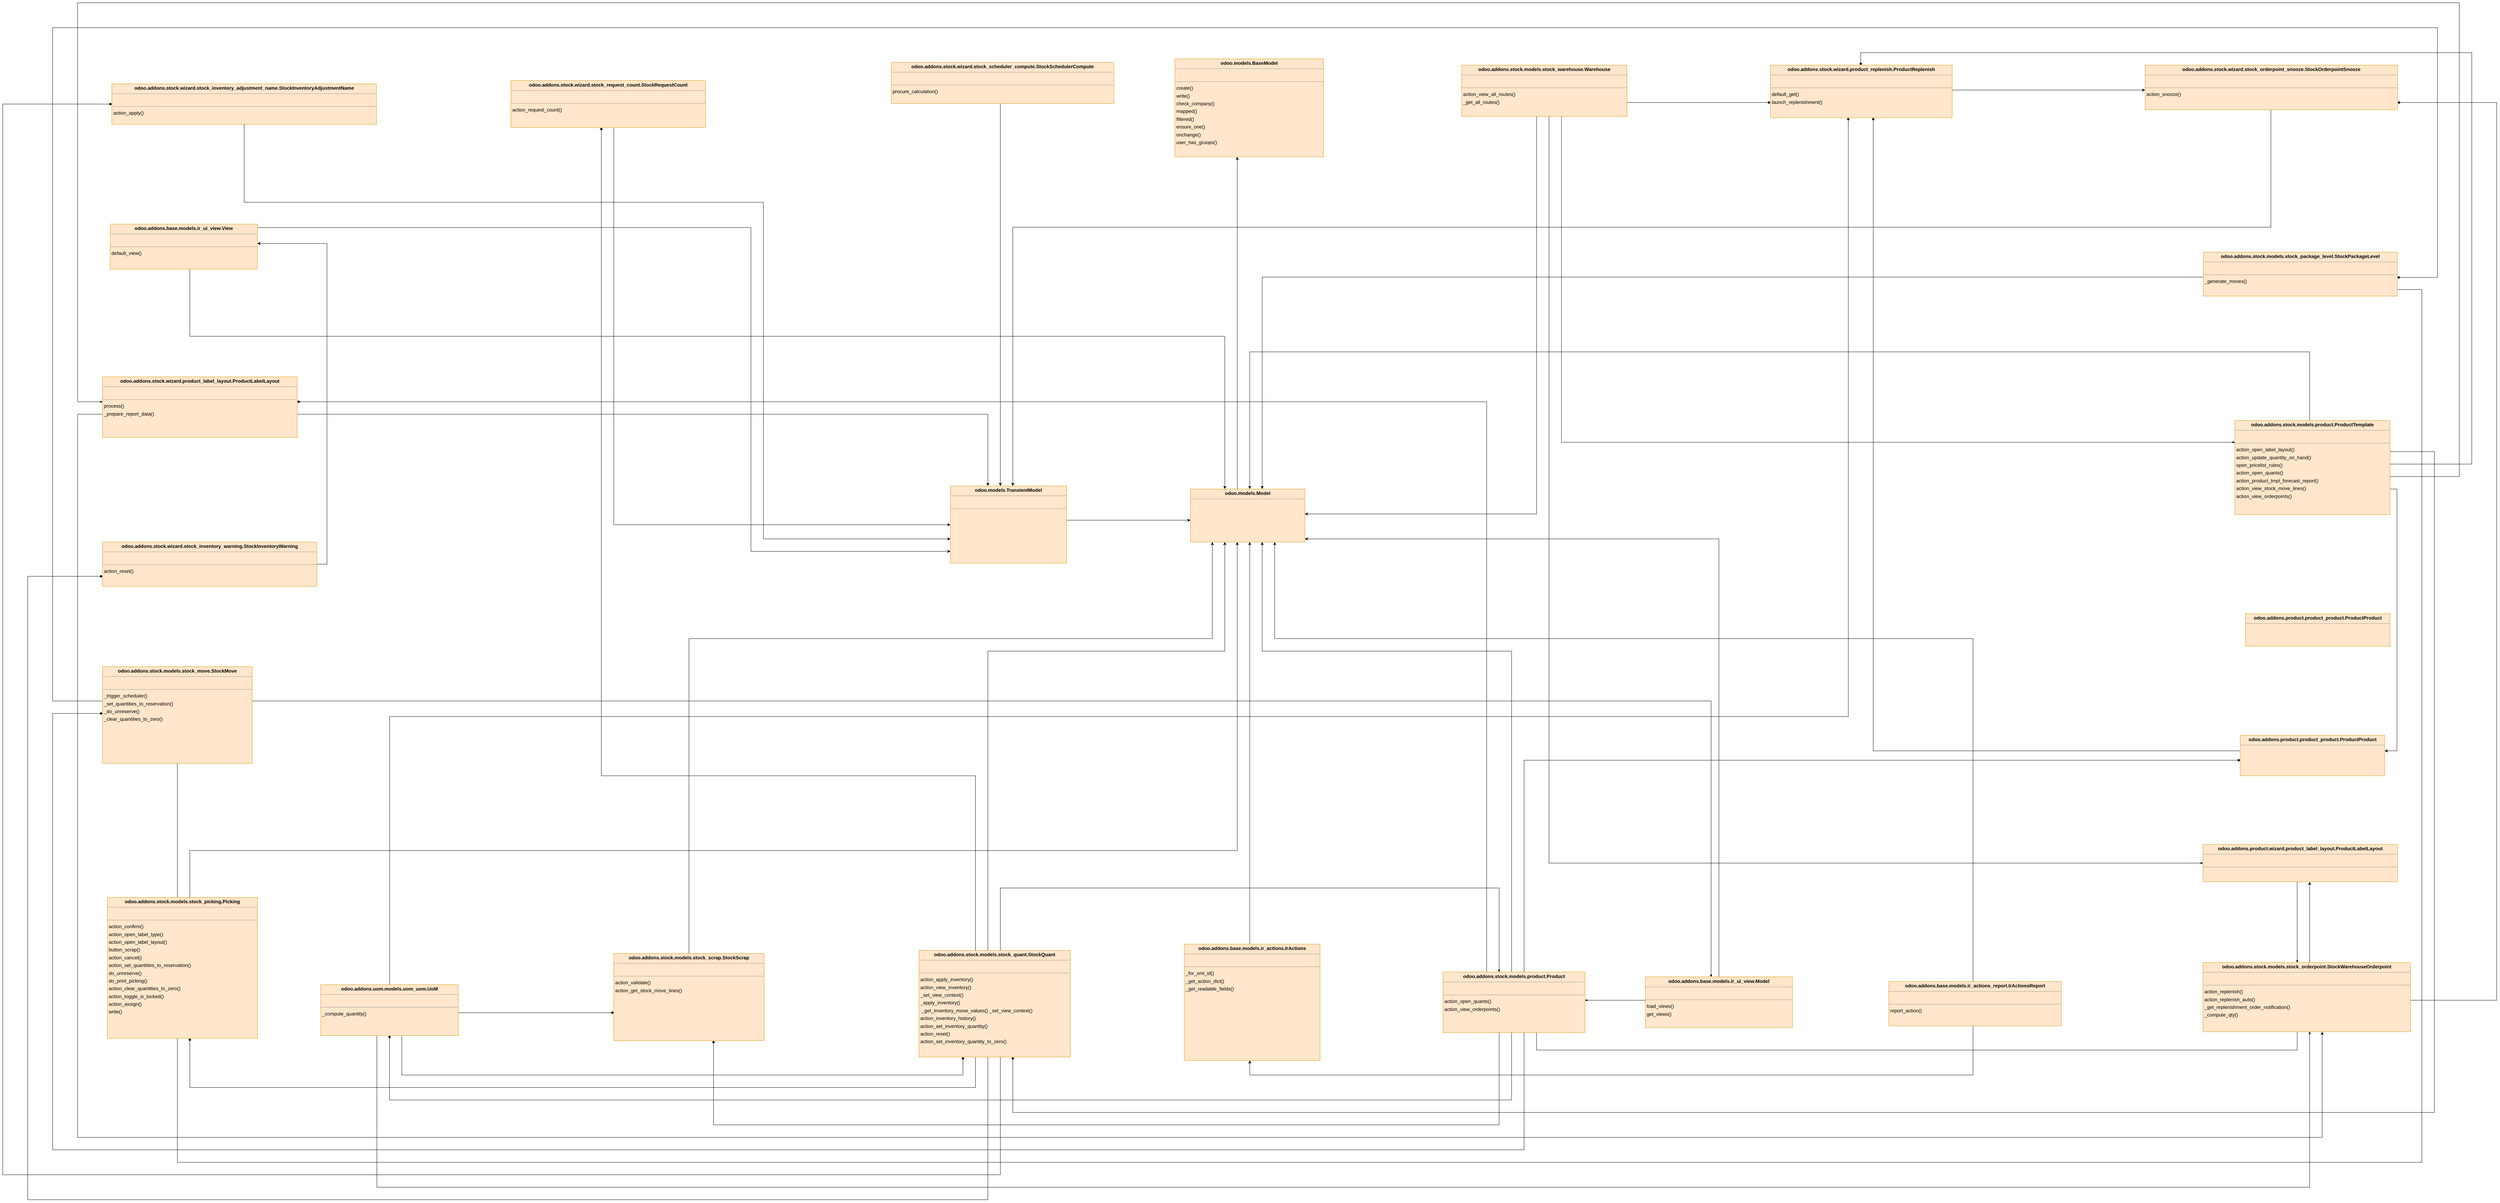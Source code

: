 <mxfile version="22.0.0" type="device">
  <diagram name="Page-1" id="9U2_AY3e3tQVtbpmoSu3">
    <mxGraphModel dx="-7864" dy="-2156" grid="1" gridSize="9" guides="1" tooltips="1" connect="1" arrows="1" fold="1" page="1" pageScale="1" pageWidth="850" pageHeight="1100" math="0" shadow="0">
      <root>
        <mxCell id="0" />
        <mxCell id="1" parent="0" />
        <mxCell id="0EY4GcK1H0WCjc44GyHN-47" style="edgeStyle=orthogonalEdgeStyle;rounded=0;orthogonalLoop=1;jettySize=auto;html=1;labelBackgroundColor=none;fontColor=default;" parent="1" source="0EY4GcK1H0WCjc44GyHN-3" target="0EY4GcK1H0WCjc44GyHN-42" edge="1">
          <mxGeometry relative="1" as="geometry">
            <Array as="points">
              <mxPoint x="21060" y="7524" />
              <mxPoint x="21060" y="8280" />
            </Array>
          </mxGeometry>
        </mxCell>
        <mxCell id="0EY4GcK1H0WCjc44GyHN-65" style="edgeStyle=orthogonalEdgeStyle;rounded=0;orthogonalLoop=1;jettySize=auto;html=1;endArrow=none;endFill=0;startArrow=diamondThin;startFill=1;" parent="1" source="0EY4GcK1H0WCjc44GyHN-3" target="0EY4GcK1H0WCjc44GyHN-24" edge="1">
          <mxGeometry relative="1" as="geometry">
            <Array as="points">
              <mxPoint x="18648" y="7389" />
            </Array>
          </mxGeometry>
        </mxCell>
        <mxCell id="0EY4GcK1H0WCjc44GyHN-75" style="edgeStyle=orthogonalEdgeStyle;rounded=0;orthogonalLoop=1;jettySize=auto;html=1;" parent="1" source="0EY4GcK1H0WCjc44GyHN-3" target="0EY4GcK1H0WCjc44GyHN-32" edge="1">
          <mxGeometry relative="1" as="geometry">
            <Array as="points">
              <mxPoint x="20808" y="7128" />
              <mxPoint x="17748" y="7128" />
            </Array>
          </mxGeometry>
        </mxCell>
        <mxCell id="0EY4GcK1H0WCjc44GyHN-3" value="&lt;p style=&quot;margin:0px;margin-top:4px;text-align:center;&quot;&gt;&lt;b&gt;odoo.addons.stock.models.product.ProductTemplate&lt;/b&gt;&lt;/p&gt;&lt;hr size=&quot;1&quot;&gt;&lt;p style=&quot;margin:0 0 0 4px;line-height:1.6;&quot;&gt;&lt;br&gt;&lt;/p&gt;&lt;hr size=&quot;1&quot;&gt;&lt;p style=&quot;margin:0 0 0 4px;line-height:1.6;&quot;&gt;action_open_label_layout()&lt;/p&gt;&lt;p style=&quot;margin:0 0 0 4px;line-height:1.6;&quot;&gt;action_update_quantity_on_hand()&lt;/p&gt;&lt;p style=&quot;margin:0 0 0 4px;line-height:1.6;&quot;&gt;open_pricelist_rules()&lt;/p&gt;&lt;p style=&quot;margin:0 0 0 4px;line-height:1.6;&quot;&gt;action_open_quants()&lt;/p&gt;&lt;p style=&quot;margin:0 0 0 4px;line-height:1.6;&quot;&gt;action_product_tmpl_forecast_report()&lt;/p&gt;&lt;p style=&quot;margin:0 0 0 4px;line-height:1.6;&quot;&gt;action_view_stock_move_lines()&lt;/p&gt;&lt;p style=&quot;margin:0 0 0 4px;line-height:1.6;&quot;&gt;action_view_orderpoints()&lt;/p&gt;" style="verticalAlign=top;align=left;overflow=fill;fontSize=14;fontFamily=Helvetica;html=1;rounded=0;shadow=0;comic=0;labelBackgroundColor=none;strokeWidth=1;fillColor=#ffe6cc;strokeColor=#d79b00;" parent="1" vertex="1">
          <mxGeometry x="20592" y="7326" width="448" height="272" as="geometry" />
        </mxCell>
        <mxCell id="0EY4GcK1H0WCjc44GyHN-63" style="edgeStyle=orthogonalEdgeStyle;rounded=0;orthogonalLoop=1;jettySize=auto;html=1;" parent="1" source="QwHscKGR1Y_ATjDhtnht-2" target="0EY4GcK1H0WCjc44GyHN-32" edge="1">
          <mxGeometry relative="1" as="geometry">
            <Array as="points">
              <mxPoint x="14688" y="7083" />
              <mxPoint x="17676" y="7083" />
            </Array>
            <mxPoint x="19958" y="8445" as="sourcePoint" />
          </mxGeometry>
        </mxCell>
        <mxCell id="0EY4GcK1H0WCjc44GyHN-77" style="edgeStyle=orthogonalEdgeStyle;rounded=0;orthogonalLoop=1;jettySize=auto;html=1;" parent="1" source="0EY4GcK1H0WCjc44GyHN-5" target="0EY4GcK1H0WCjc44GyHN-32" edge="1">
          <mxGeometry relative="1" as="geometry">
            <Array as="points">
              <mxPoint x="19102" y="7668" />
            </Array>
          </mxGeometry>
        </mxCell>
        <mxCell id="0EY4GcK1H0WCjc44GyHN-60" style="edgeStyle=orthogonalEdgeStyle;rounded=0;orthogonalLoop=1;jettySize=auto;html=1;endArrow=none;endFill=0;startArrow=diamondThin;startFill=1;labelBackgroundColor=none;fontColor=default;" parent="1" source="0EY4GcK1H0WCjc44GyHN-6" target="0EY4GcK1H0WCjc44GyHN-12" edge="1">
          <mxGeometry relative="1" as="geometry">
            <Array as="points">
              <mxPoint x="18468" y="8676" />
              <mxPoint x="17028" y="8676" />
            </Array>
          </mxGeometry>
        </mxCell>
        <mxCell id="0EY4GcK1H0WCjc44GyHN-62" style="edgeStyle=orthogonalEdgeStyle;rounded=0;orthogonalLoop=1;jettySize=auto;html=1;endArrow=none;endFill=0;startArrow=none;startFill=0;" parent="1" source="0EY4GcK1H0WCjc44GyHN-6" target="0EY4GcK1H0WCjc44GyHN-22" edge="1">
          <mxGeometry relative="1" as="geometry">
            <Array as="points">
              <mxPoint x="18576" y="9144" />
              <mxPoint x="20772" y="9144" />
            </Array>
          </mxGeometry>
        </mxCell>
        <mxCell id="0EY4GcK1H0WCjc44GyHN-76" style="edgeStyle=orthogonalEdgeStyle;rounded=0;orthogonalLoop=1;jettySize=auto;html=1;" parent="1" source="0EY4GcK1H0WCjc44GyHN-6" target="0EY4GcK1H0WCjc44GyHN-32" edge="1">
          <mxGeometry relative="1" as="geometry">
            <Array as="points">
              <mxPoint x="18504" y="7992" />
              <mxPoint x="17784" y="7992" />
            </Array>
            <mxPoint x="17451" y="7074" as="targetPoint" />
          </mxGeometry>
        </mxCell>
        <mxCell id="0EY4GcK1H0WCjc44GyHN-6" value="&lt;p style=&quot;margin:0px;margin-top:4px;text-align:center;&quot;&gt;&lt;b&gt;odoo.addons.stock.models.product.Product&lt;/b&gt;&lt;/p&gt;&lt;hr size=&quot;1&quot;&gt;&lt;p style=&quot;margin:0 0 0 4px;line-height:1.6;&quot;&gt;&lt;br&gt;&lt;/p&gt;&lt;hr size=&quot;1&quot;&gt;&lt;p style=&quot;margin:0 0 0 4px;line-height:1.6;&quot;&gt;action_open_quants()&lt;/p&gt;&lt;p style=&quot;margin:0 0 0 4px;line-height:1.6;&quot;&gt;action_view_orderpoints()&lt;/p&gt;" style="verticalAlign=top;align=left;overflow=fill;fontSize=14;fontFamily=Helvetica;html=1;rounded=0;shadow=0;comic=0;labelBackgroundColor=none;strokeWidth=1;fillColor=#ffe6cc;strokeColor=#d79b00;" parent="1" vertex="1">
          <mxGeometry x="18306" y="8918.5" width="410" height="175" as="geometry" />
        </mxCell>
        <mxCell id="0EY4GcK1H0WCjc44GyHN-69" style="edgeStyle=orthogonalEdgeStyle;rounded=0;orthogonalLoop=1;jettySize=auto;html=1;" parent="1" source="0EY4GcK1H0WCjc44GyHN-22" target="0EY4GcK1H0WCjc44GyHN-68" edge="1">
          <mxGeometry relative="1" as="geometry">
            <Array as="points">
              <mxPoint x="20808" y="8784" />
              <mxPoint x="20808" y="8784" />
            </Array>
          </mxGeometry>
        </mxCell>
        <mxCell id="0EY4GcK1H0WCjc44GyHN-70" style="edgeStyle=orthogonalEdgeStyle;rounded=0;orthogonalLoop=1;jettySize=auto;html=1;endArrow=none;endFill=0;startArrow=diamondThin;startFill=1;" parent="1" source="0EY4GcK1H0WCjc44GyHN-8" target="0EY4GcK1H0WCjc44GyHN-3" edge="1">
          <mxGeometry relative="1" as="geometry">
            <Array as="points">
              <mxPoint x="14364" y="7272" />
              <mxPoint x="14364" y="6120" />
              <mxPoint x="21240" y="6120" />
              <mxPoint x="21240" y="7488" />
            </Array>
          </mxGeometry>
        </mxCell>
        <mxCell id="0EY4GcK1H0WCjc44GyHN-72" style="edgeStyle=orthogonalEdgeStyle;rounded=0;orthogonalLoop=1;jettySize=auto;html=1;" parent="1" source="0EY4GcK1H0WCjc44GyHN-8" target="0EY4GcK1H0WCjc44GyHN-33" edge="1">
          <mxGeometry relative="1" as="geometry">
            <Array as="points">
              <mxPoint x="16992" y="7308" />
            </Array>
          </mxGeometry>
        </mxCell>
        <mxCell id="0EY4GcK1H0WCjc44GyHN-8" value="&lt;p style=&quot;margin:0px;margin-top:4px;text-align:center;&quot;&gt;&lt;b&gt;odoo.addons.stock.wizard.product_label_layout.ProductLabelLayout&lt;/b&gt;&lt;/p&gt;&lt;hr size=&quot;1&quot;&gt;&lt;p style=&quot;margin:0 0 0 4px;line-height:1.6;&quot;&gt;&lt;br&gt;&lt;/p&gt;&lt;hr size=&quot;1&quot;&gt;&lt;p style=&quot;margin:0 0 0 4px;line-height:1.6;&quot;&gt;process()&lt;/p&gt;&lt;p style=&quot;margin:0 0 0 4px;line-height:1.6;&quot;&gt;_prepare_report_data()&lt;/p&gt;" style="verticalAlign=top;align=left;overflow=fill;fontSize=14;fontFamily=Helvetica;html=1;rounded=0;shadow=0;comic=0;labelBackgroundColor=none;strokeWidth=1;fillColor=#ffe6cc;strokeColor=#d79b00;" parent="1" vertex="1">
          <mxGeometry x="14436" y="7200" width="562" height="175" as="geometry" />
        </mxCell>
        <mxCell id="0EY4GcK1H0WCjc44GyHN-80" style="edgeStyle=orthogonalEdgeStyle;rounded=0;orthogonalLoop=1;jettySize=auto;html=1;endArrow=none;endFill=0;startArrow=diamond;startFill=1;" parent="1" source="0EY4GcK1H0WCjc44GyHN-9" target="0EY4GcK1H0WCjc44GyHN-24" edge="1">
          <mxGeometry relative="1" as="geometry">
            <Array as="points">
              <mxPoint x="19053" y="6408" />
              <mxPoint x="19053" y="6408" />
            </Array>
            <mxPoint x="26289" y="8712" as="targetPoint" />
          </mxGeometry>
        </mxCell>
        <mxCell id="0EY4GcK1H0WCjc44GyHN-81" style="edgeStyle=orthogonalEdgeStyle;rounded=0;orthogonalLoop=1;jettySize=auto;html=1;endArrow=none;endFill=0;startArrow=diamond;startFill=1;" parent="1" source="0EY4GcK1H0WCjc44GyHN-9" target="0EY4GcK1H0WCjc44GyHN-3" edge="1">
          <mxGeometry relative="1" as="geometry">
            <Array as="points">
              <mxPoint x="19512" y="6264" />
              <mxPoint x="21276" y="6264" />
              <mxPoint x="21276" y="7452" />
            </Array>
          </mxGeometry>
        </mxCell>
        <mxCell id="0EY4GcK1H0WCjc44GyHN-82" style="edgeStyle=orthogonalEdgeStyle;rounded=0;orthogonalLoop=1;jettySize=auto;html=1;endArrow=none;endFill=0;startArrow=diamond;startFill=1;" parent="1" source="0EY4GcK1H0WCjc44GyHN-42" target="0EY4GcK1H0WCjc44GyHN-6" edge="1">
          <mxGeometry relative="1" as="geometry">
            <Array as="points">
              <mxPoint x="18540" y="8307" />
            </Array>
          </mxGeometry>
        </mxCell>
        <mxCell id="0EY4GcK1H0WCjc44GyHN-83" style="edgeStyle=orthogonalEdgeStyle;rounded=0;orthogonalLoop=1;jettySize=auto;html=1;endArrow=none;endFill=0;startArrow=diamond;startFill=1;" parent="1" source="0EY4GcK1H0WCjc44GyHN-9" target="0EY4GcK1H0WCjc44GyHN-13" edge="1">
          <mxGeometry relative="1" as="geometry">
            <Array as="points">
              <mxPoint x="19476" y="8181" />
              <mxPoint x="15265" y="8181" />
            </Array>
          </mxGeometry>
        </mxCell>
        <mxCell id="0EY4GcK1H0WCjc44GyHN-84" style="edgeStyle=orthogonalEdgeStyle;rounded=0;orthogonalLoop=1;jettySize=auto;html=1;" parent="1" source="0EY4GcK1H0WCjc44GyHN-23" target="0EY4GcK1H0WCjc44GyHN-33" edge="1">
          <mxGeometry relative="1" as="geometry">
            <Array as="points">
              <mxPoint x="20696" y="6768" />
              <mxPoint x="17064" y="6768" />
            </Array>
          </mxGeometry>
        </mxCell>
        <mxCell id="0EY4GcK1H0WCjc44GyHN-9" value="&lt;p style=&quot;margin:0px;margin-top:4px;text-align:center;&quot;&gt;&lt;b&gt;odoo.addons.stock.wizard.product_replenish.ProductReplenish&lt;/b&gt;&lt;/p&gt;&lt;hr size=&quot;1&quot;&gt;&lt;p style=&quot;margin:0 0 0 4px;line-height:1.6;&quot;&gt;&lt;br&gt;&lt;/p&gt;&lt;hr size=&quot;1&quot;&gt;&lt;p style=&quot;margin:0 0 0 4px;line-height:1.6;&quot;&gt;default_get()&lt;/p&gt;&lt;p style=&quot;margin:0 0 0 4px;line-height:1.6;&quot;&gt;launch_replenishment()&lt;/p&gt;" style="verticalAlign=top;align=left;overflow=fill;fontSize=14;fontFamily=Helvetica;html=1;rounded=0;shadow=0;comic=0;labelBackgroundColor=none;strokeWidth=1;fillColor=#ffe6cc;strokeColor=#d79b00;" parent="1" vertex="1">
          <mxGeometry x="19251" y="6300" width="525" height="152" as="geometry" />
        </mxCell>
        <mxCell id="0EY4GcK1H0WCjc44GyHN-58" style="edgeStyle=orthogonalEdgeStyle;rounded=0;orthogonalLoop=1;jettySize=auto;html=1;labelBackgroundColor=none;fontColor=default;" parent="1" source="0EY4GcK1H0WCjc44GyHN-10" target="0EY4GcK1H0WCjc44GyHN-32" edge="1">
          <mxGeometry relative="1" as="geometry">
            <Array as="points">
              <mxPoint x="17748" y="8559" />
              <mxPoint x="17748" y="8559" />
            </Array>
          </mxGeometry>
        </mxCell>
        <mxCell id="0EY4GcK1H0WCjc44GyHN-10" value="&lt;p style=&quot;margin:0px;margin-top:4px;text-align:center;&quot;&gt;&lt;b&gt;odoo.addons.base.models.ir_actions.IrActions&lt;/b&gt;&lt;/p&gt;&lt;hr size=&quot;1&quot;&gt;&lt;p style=&quot;margin:0 0 0 4px;line-height:1.6;&quot;&gt;&lt;br&gt;&lt;/p&gt;&lt;hr size=&quot;1&quot;&gt;&lt;p style=&quot;margin:0 0 0 4px;line-height:1.6;&quot;&gt;_for_xml_id()&lt;/p&gt;&lt;p style=&quot;margin:0 0 0 4px;line-height:1.6;&quot;&gt;_get_action_dict()&lt;/p&gt;&lt;p style=&quot;margin:0 0 0 4px;line-height:1.6;&quot;&gt;_get_readable_fields()&lt;/p&gt;" style="verticalAlign=top;align=left;overflow=fill;fontSize=14;fontFamily=Helvetica;html=1;rounded=0;shadow=0;comic=0;labelBackgroundColor=none;strokeWidth=1;fillColor=#ffe6cc;strokeColor=#d79b00;" parent="1" vertex="1">
          <mxGeometry x="17559" y="8838" width="392" height="336" as="geometry" />
        </mxCell>
        <mxCell id="0EY4GcK1H0WCjc44GyHN-54" style="edgeStyle=orthogonalEdgeStyle;rounded=0;orthogonalLoop=1;jettySize=auto;html=1;labelBackgroundColor=none;fontColor=default;" parent="1" source="0EY4GcK1H0WCjc44GyHN-11" target="0EY4GcK1H0WCjc44GyHN-10" edge="1">
          <mxGeometry relative="1" as="geometry">
            <Array as="points">
              <mxPoint x="19836" y="9216" />
              <mxPoint x="17748" y="9216" />
            </Array>
          </mxGeometry>
        </mxCell>
        <mxCell id="0EY4GcK1H0WCjc44GyHN-59" style="edgeStyle=orthogonalEdgeStyle;rounded=0;orthogonalLoop=1;jettySize=auto;html=1;labelBackgroundColor=none;fontColor=default;" parent="1" source="0EY4GcK1H0WCjc44GyHN-11" target="0EY4GcK1H0WCjc44GyHN-32" edge="1">
          <mxGeometry relative="1" as="geometry">
            <Array as="points">
              <mxPoint x="19836" y="7956" />
              <mxPoint x="17820" y="7956" />
            </Array>
          </mxGeometry>
        </mxCell>
        <mxCell id="0EY4GcK1H0WCjc44GyHN-11" value="&lt;p style=&quot;margin:0px;margin-top:4px;text-align:center;&quot;&gt;&lt;b&gt;odoo.addons.base.models.ir_actions_report.IrActionsReport&lt;/b&gt;&lt;/p&gt;&lt;hr size=&quot;1&quot;&gt;&lt;p style=&quot;margin:0 0 0 4px;line-height:1.6;&quot;&gt;&lt;br&gt;&lt;/p&gt;&lt;hr size=&quot;1&quot;&gt;&lt;p style=&quot;margin:0 0 0 4px;line-height:1.6;&quot;&gt;report_action()&lt;br&gt;&lt;/p&gt;" style="verticalAlign=top;align=left;overflow=fill;fontSize=14;fontFamily=Helvetica;html=1;rounded=0;shadow=0;comic=0;labelBackgroundColor=none;strokeWidth=1;fillColor=#ffe6cc;strokeColor=#d79b00;" parent="1" vertex="1">
          <mxGeometry x="19593" y="8946" width="498" height="128" as="geometry" />
        </mxCell>
        <mxCell id="0EY4GcK1H0WCjc44GyHN-53" style="edgeStyle=orthogonalEdgeStyle;rounded=0;orthogonalLoop=1;jettySize=auto;html=1;endArrow=none;endFill=0;startArrow=diamond;startFill=1;labelBackgroundColor=none;fontColor=default;" parent="1" source="0EY4GcK1H0WCjc44GyHN-12" target="0EY4GcK1H0WCjc44GyHN-3" edge="1">
          <mxGeometry relative="1" as="geometry">
            <Array as="points">
              <mxPoint x="17064" y="9324" />
              <mxPoint x="21168" y="9324" />
              <mxPoint x="21168" y="7416" />
            </Array>
          </mxGeometry>
        </mxCell>
        <mxCell id="0EY4GcK1H0WCjc44GyHN-57" style="edgeStyle=orthogonalEdgeStyle;rounded=0;orthogonalLoop=1;jettySize=auto;html=1;labelBackgroundColor=none;fontColor=default;" parent="1" source="0EY4GcK1H0WCjc44GyHN-12" target="0EY4GcK1H0WCjc44GyHN-32" edge="1">
          <mxGeometry relative="1" as="geometry">
            <Array as="points">
              <mxPoint x="16992" y="7992" />
              <mxPoint x="17676" y="7992" />
            </Array>
          </mxGeometry>
        </mxCell>
        <mxCell id="0EY4GcK1H0WCjc44GyHN-51" style="edgeStyle=orthogonalEdgeStyle;rounded=0;orthogonalLoop=1;jettySize=auto;html=1;endArrow=none;endFill=0;startArrow=diamond;startFill=1;labelBackgroundColor=none;fontColor=default;" parent="1" source="0EY4GcK1H0WCjc44GyHN-13" target="0EY4GcK1H0WCjc44GyHN-6" edge="1">
          <mxGeometry relative="1" as="geometry">
            <Array as="points">
              <mxPoint x="15265" y="9288" />
              <mxPoint x="18504" y="9288" />
            </Array>
          </mxGeometry>
        </mxCell>
        <mxCell id="0EY4GcK1H0WCjc44GyHN-52" style="edgeStyle=orthogonalEdgeStyle;rounded=0;orthogonalLoop=1;jettySize=auto;html=1;endArrow=none;endFill=0;startArrow=none;startFill=0;labelBackgroundColor=none;fontColor=default;" parent="1" source="0EY4GcK1H0WCjc44GyHN-14" target="0EY4GcK1H0WCjc44GyHN-16" edge="1">
          <mxGeometry relative="1" as="geometry">
            <Array as="points">
              <mxPoint x="14652" y="9468" />
              <mxPoint x="21132" y="9468" />
              <mxPoint x="21132" y="6948" />
            </Array>
          </mxGeometry>
        </mxCell>
        <mxCell id="0EY4GcK1H0WCjc44GyHN-14" value="&lt;p style=&quot;margin:0px;margin-top:4px;text-align:center;&quot;&gt;&lt;b&gt;odoo.addons.stock.models.stock_picking.Picking&lt;/b&gt;&lt;/p&gt;&lt;hr size=&quot;1&quot;&gt;&lt;p style=&quot;margin:0 0 0 4px;line-height:1.6;&quot;&gt;&lt;br&gt;&lt;/p&gt;&lt;hr size=&quot;1&quot;&gt;&lt;p style=&quot;margin:0 0 0 4px;line-height:1.6;&quot;&gt;action_confirm()&lt;/p&gt;&lt;p style=&quot;margin:0 0 0 4px;line-height:1.6;&quot;&gt;action_open_label_type()&lt;/p&gt;&lt;p style=&quot;margin:0 0 0 4px;line-height:1.6;&quot;&gt;action_open_label_layout()&lt;/p&gt;&lt;p style=&quot;margin:0 0 0 4px;line-height:1.6;&quot;&gt;button_scrap()&lt;/p&gt;&lt;p style=&quot;margin:0 0 0 4px;line-height:1.6;&quot;&gt;action_cancel()&lt;/p&gt;&lt;p style=&quot;margin:0 0 0 4px;line-height:1.6;&quot;&gt;action_set_quantities_to_reservation()&lt;/p&gt;&lt;p style=&quot;margin:0 0 0 4px;line-height:1.6;&quot;&gt;do_unreserve()&lt;/p&gt;&lt;p style=&quot;margin:0 0 0 4px;line-height:1.6;&quot;&gt;do_print_picking()&lt;/p&gt;&lt;p style=&quot;margin:0 0 0 4px;line-height:1.6;&quot;&gt;action_clear_quantities_to_zero()&lt;/p&gt;&lt;p style=&quot;margin:0 0 0 4px;line-height:1.6;&quot;&gt;action_toggle_is_locked()&lt;/p&gt;&lt;p style=&quot;margin:0 0 0 4px;line-height:1.6;&quot;&gt;action_assign()&lt;/p&gt;&lt;p style=&quot;margin:0 0 0 4px;line-height:1.6;&quot;&gt;write()&lt;/p&gt;" style="verticalAlign=top;align=left;overflow=fill;fontSize=14;fontFamily=Helvetica;html=1;rounded=0;shadow=0;comic=0;labelBackgroundColor=none;strokeWidth=1;fillColor=#ffe6cc;strokeColor=#d79b00;" parent="1" vertex="1">
          <mxGeometry x="14450" y="8703" width="433" height="407" as="geometry" />
        </mxCell>
        <mxCell id="0EY4GcK1H0WCjc44GyHN-45" style="edgeStyle=orthogonalEdgeStyle;rounded=0;orthogonalLoop=1;jettySize=auto;html=1;endArrow=none;endFill=0;startArrow=none;startFill=0;labelBackgroundColor=none;fontColor=default;" parent="1" source="0EY4GcK1H0WCjc44GyHN-15" target="0EY4GcK1H0WCjc44GyHN-14" edge="1">
          <mxGeometry relative="1" as="geometry">
            <Array as="points">
              <mxPoint x="14652" y="8514" />
              <mxPoint x="14652" y="8514" />
            </Array>
          </mxGeometry>
        </mxCell>
        <mxCell id="0EY4GcK1H0WCjc44GyHN-73" style="edgeStyle=orthogonalEdgeStyle;rounded=0;orthogonalLoop=1;jettySize=auto;html=1;endArrow=diamond;endFill=1;" parent="1" source="0EY4GcK1H0WCjc44GyHN-15" target="0EY4GcK1H0WCjc44GyHN-16" edge="1">
          <mxGeometry relative="1" as="geometry">
            <Array as="points">
              <mxPoint x="14292" y="8136" />
              <mxPoint x="14292" y="6192" />
              <mxPoint x="21177" y="6192" />
              <mxPoint x="21177" y="6913" />
            </Array>
          </mxGeometry>
        </mxCell>
        <mxCell id="0EY4GcK1H0WCjc44GyHN-15" value="&lt;p style=&quot;margin:0px;margin-top:4px;text-align:center;&quot;&gt;&lt;b&gt;odoo.addons.stock.models.stock_move.StockMove&lt;/b&gt;&lt;/p&gt;&lt;hr size=&quot;1&quot;&gt;&lt;p style=&quot;margin:0 0 0 4px;line-height:1.6;&quot;&gt;&lt;br&gt;&lt;/p&gt;&lt;hr size=&quot;1&quot;&gt;&lt;p style=&quot;margin:0 0 0 4px;line-height:1.6;&quot;&gt;_trigger_scheduler()&lt;/p&gt;&lt;p style=&quot;margin:0 0 0 4px;line-height:1.6;&quot;&gt;_set_quantities_to_reservation()&lt;/p&gt;&lt;p style=&quot;margin:0 0 0 4px;line-height:1.6;&quot;&gt;_do_unreserve()&lt;/p&gt;&lt;p style=&quot;margin:0 0 0 4px;line-height:1.6;&quot;&gt;_clear_quantities_to_zero()&lt;/p&gt;" style="verticalAlign=top;align=left;overflow=fill;fontSize=14;fontFamily=Helvetica;html=1;rounded=0;shadow=0;comic=0;labelBackgroundColor=none;strokeWidth=1;fillColor=#ffe6cc;strokeColor=#d79b00;" parent="1" vertex="1">
          <mxGeometry x="14436" y="8037" width="432" height="279" as="geometry" />
        </mxCell>
        <mxCell id="0EY4GcK1H0WCjc44GyHN-74" style="edgeStyle=orthogonalEdgeStyle;rounded=0;orthogonalLoop=1;jettySize=auto;html=1;" parent="1" source="0EY4GcK1H0WCjc44GyHN-16" target="0EY4GcK1H0WCjc44GyHN-32" edge="1">
          <mxGeometry relative="1" as="geometry">
            <Array as="points">
              <mxPoint x="17784" y="6912" />
            </Array>
          </mxGeometry>
        </mxCell>
        <mxCell id="0EY4GcK1H0WCjc44GyHN-16" value="&lt;p style=&quot;margin:0px;margin-top:4px;text-align:center;&quot;&gt;&lt;b&gt;odoo.addons.stock.models.stock_package_level.StockPackageLevel&lt;/b&gt;&lt;/p&gt;&lt;hr size=&quot;1&quot;&gt;&lt;p style=&quot;margin:0 0 0 4px;line-height:1.6;&quot;&gt;&lt;br&gt;&lt;/p&gt;&lt;hr size=&quot;1&quot;&gt;&lt;p style=&quot;margin:0 0 0 4px;line-height:1.6;&quot;&gt;_generate_moves()&lt;br&gt;&lt;/p&gt;" style="verticalAlign=top;align=left;overflow=fill;fontSize=14;fontFamily=Helvetica;html=1;rounded=0;shadow=0;comic=0;labelBackgroundColor=none;strokeWidth=1;fillColor=#ffe6cc;strokeColor=#d79b00;" parent="1" vertex="1">
          <mxGeometry x="20501" y="6840" width="560" height="127" as="geometry" />
        </mxCell>
        <mxCell id="0EY4GcK1H0WCjc44GyHN-41" style="edgeStyle=orthogonalEdgeStyle;rounded=0;orthogonalLoop=1;jettySize=auto;html=1;labelBackgroundColor=none;fontColor=default;" parent="1" source="0EY4GcK1H0WCjc44GyHN-17" target="0EY4GcK1H0WCjc44GyHN-32" edge="1">
          <mxGeometry relative="1" as="geometry">
            <Array as="points">
              <mxPoint x="16129" y="7956" />
              <mxPoint x="17640" y="7956" />
            </Array>
          </mxGeometry>
        </mxCell>
        <mxCell id="0EY4GcK1H0WCjc44GyHN-43" style="edgeStyle=orthogonalEdgeStyle;rounded=0;orthogonalLoop=1;jettySize=auto;html=1;endArrow=none;endFill=0;startArrow=diamond;startFill=1;labelBackgroundColor=none;fontColor=default;" parent="1" source="0EY4GcK1H0WCjc44GyHN-17" target="0EY4GcK1H0WCjc44GyHN-6" edge="1">
          <mxGeometry relative="1" as="geometry">
            <Array as="points">
              <mxPoint x="16200" y="9360" />
              <mxPoint x="18468" y="9360" />
            </Array>
          </mxGeometry>
        </mxCell>
        <mxCell id="0EY4GcK1H0WCjc44GyHN-17" value="&lt;p style=&quot;margin:0px;margin-top:4px;text-align:center;&quot;&gt;&lt;b&gt;odoo.addons.stock.models.stock_scrap.StockScrap&lt;/b&gt;&lt;/p&gt;&lt;hr size=&quot;1&quot;&gt;&lt;p style=&quot;margin:0 0 0 4px;line-height:1.6;&quot;&gt;&lt;br&gt;&lt;/p&gt;&lt;hr size=&quot;1&quot;&gt;&lt;p style=&quot;margin:0 0 0 4px;line-height:1.6;&quot;&gt;action_validate()&lt;/p&gt;&lt;p style=&quot;margin:0 0 0 4px;line-height:1.6;&quot;&gt;action_get_stock_move_lines()&lt;/p&gt;" style="verticalAlign=top;align=left;overflow=fill;fontSize=14;fontFamily=Helvetica;html=1;rounded=0;shadow=0;comic=0;labelBackgroundColor=none;strokeWidth=1;fillColor=#ffe6cc;strokeColor=#d79b00;" parent="1" vertex="1">
          <mxGeometry x="15912" y="8865" width="434" height="252" as="geometry" />
        </mxCell>
        <mxCell id="0EY4GcK1H0WCjc44GyHN-34" style="edgeStyle=orthogonalEdgeStyle;rounded=0;orthogonalLoop=1;jettySize=auto;html=1;labelBackgroundColor=none;fontColor=default;" parent="1" source="0EY4GcK1H0WCjc44GyHN-18" target="0EY4GcK1H0WCjc44GyHN-33" edge="1">
          <mxGeometry relative="1" as="geometry">
            <Array as="points">
              <mxPoint x="17028" y="6966" />
              <mxPoint x="17028" y="6966" />
            </Array>
          </mxGeometry>
        </mxCell>
        <mxCell id="0EY4GcK1H0WCjc44GyHN-18" value="&lt;p style=&quot;margin:0px;margin-top:4px;text-align:center;&quot;&gt;&lt;b&gt;odoo.addons.stock.wizard.stock_scheduler_compute.StockSchedulerCompute&lt;/b&gt;&lt;/p&gt;&lt;hr size=&quot;1&quot;&gt;&lt;p style=&quot;margin:0 0 0 4px;line-height:1.6;&quot;&gt;&lt;br&gt;&lt;/p&gt;&lt;hr size=&quot;1&quot;&gt;&lt;p style=&quot;margin:0 0 0 4px;line-height:1.6;&quot;&gt;procure_calculation()&lt;br&gt;&lt;/p&gt;" style="verticalAlign=top;align=left;overflow=fill;fontSize=14;fontFamily=Helvetica;html=1;rounded=0;shadow=0;comic=0;labelBackgroundColor=none;strokeWidth=1;fillColor=#ffe6cc;strokeColor=#d79b00;" parent="1" vertex="1">
          <mxGeometry x="16713" y="6292" width="643" height="119" as="geometry" />
        </mxCell>
        <mxCell id="0EY4GcK1H0WCjc44GyHN-19" value="&lt;p style=&quot;margin:0px;margin-top:4px;text-align:center;&quot;&gt;&lt;b&gt;odoo.addons.stock.wizard.stock_inventory_warning.StockInventoryWarning&lt;/b&gt;&lt;/p&gt;&lt;hr size=&quot;1&quot;&gt;&lt;p style=&quot;margin:0 0 0 4px;line-height:1.6;&quot;&gt;&lt;br&gt;&lt;/p&gt;&lt;hr size=&quot;1&quot;&gt;&lt;p style=&quot;margin:0 0 0 4px;line-height:1.6;&quot;&gt;action_reset()&lt;br&gt;&lt;/p&gt;" style="verticalAlign=top;align=left;overflow=fill;fontSize=14;fontFamily=Helvetica;html=1;rounded=0;shadow=0;comic=0;labelBackgroundColor=none;strokeWidth=1;fillColor=#ffe6cc;strokeColor=#d79b00;" parent="1" vertex="1">
          <mxGeometry x="14436" y="7677" width="619" height="128" as="geometry" />
        </mxCell>
        <mxCell id="0EY4GcK1H0WCjc44GyHN-20" value="&lt;p style=&quot;margin:0px;margin-top:4px;text-align:center;&quot;&gt;&lt;b&gt;odoo.addons.stock.wizard.stock_inventory_adjustment_name.StockInventoryAdjustmentName&lt;/b&gt;&lt;/p&gt;&lt;hr size=&quot;1&quot;&gt;&lt;p style=&quot;margin:0 0 0 4px;line-height:1.6;&quot;&gt;&lt;br&gt;&lt;/p&gt;&lt;hr size=&quot;1&quot;&gt;&lt;p style=&quot;margin:0 0 0 4px;line-height:1.6;&quot;&gt;action_apply()&lt;br&gt;&lt;/p&gt;" style="verticalAlign=top;align=left;overflow=fill;fontSize=14;fontFamily=Helvetica;html=1;rounded=0;shadow=0;comic=0;labelBackgroundColor=none;strokeWidth=1;fillColor=#ffe6cc;strokeColor=#d79b00;" parent="1" vertex="1">
          <mxGeometry x="14463" y="6354" width="764" height="117" as="geometry" />
        </mxCell>
        <mxCell id="0EY4GcK1H0WCjc44GyHN-39" style="edgeStyle=orthogonalEdgeStyle;rounded=0;orthogonalLoop=1;jettySize=auto;html=1;labelBackgroundColor=none;fontColor=default;" parent="1" source="0EY4GcK1H0WCjc44GyHN-21" target="0EY4GcK1H0WCjc44GyHN-33" edge="1">
          <mxGeometry relative="1" as="geometry">
            <Array as="points">
              <mxPoint x="15912" y="7627" />
            </Array>
          </mxGeometry>
        </mxCell>
        <mxCell id="0EY4GcK1H0WCjc44GyHN-21" value="&lt;p style=&quot;margin:0px;margin-top:4px;text-align:center;&quot;&gt;&lt;b&gt;odoo.addons.stock.wizard.stock_request_count.StockRequestCount&lt;/b&gt;&lt;/p&gt;&lt;hr size=&quot;1&quot;&gt;&lt;p style=&quot;margin:0 0 0 4px;line-height:1.6;&quot;&gt;&lt;br&gt;&lt;/p&gt;&lt;hr size=&quot;1&quot;&gt;&lt;p style=&quot;margin:0 0 0 4px;line-height:1.6;&quot;&gt;action_request_count()&lt;br&gt;&lt;/p&gt;" style="verticalAlign=top;align=left;overflow=fill;fontSize=14;fontFamily=Helvetica;html=1;rounded=0;shadow=0;comic=0;labelBackgroundColor=none;strokeWidth=1;fillColor=#ffe6cc;strokeColor=#d79b00;" parent="1" vertex="1">
          <mxGeometry x="15615" y="6344.5" width="562" height="136" as="geometry" />
        </mxCell>
        <mxCell id="0EY4GcK1H0WCjc44GyHN-66" style="edgeStyle=orthogonalEdgeStyle;rounded=0;orthogonalLoop=1;jettySize=auto;html=1;endArrow=none;endFill=0;startArrow=diamondThin;startFill=1;" parent="1" source="0EY4GcK1H0WCjc44GyHN-68" target="0EY4GcK1H0WCjc44GyHN-24" edge="1">
          <mxGeometry relative="1" as="geometry">
            <Array as="points">
              <mxPoint x="18612" y="8604" />
            </Array>
          </mxGeometry>
        </mxCell>
        <mxCell id="0EY4GcK1H0WCjc44GyHN-79" style="edgeStyle=orthogonalEdgeStyle;rounded=0;orthogonalLoop=1;jettySize=auto;html=1;endArrow=none;endFill=0;startArrow=diamond;startFill=1;" parent="1" source="0EY4GcK1H0WCjc44GyHN-23" target="0EY4GcK1H0WCjc44GyHN-22" edge="1">
          <mxGeometry relative="1" as="geometry">
            <Array as="points">
              <mxPoint x="21348" y="6408" />
              <mxPoint x="21348" y="9000" />
            </Array>
          </mxGeometry>
        </mxCell>
        <mxCell id="0EY4GcK1H0WCjc44GyHN-85" style="edgeStyle=orthogonalEdgeStyle;rounded=0;orthogonalLoop=1;jettySize=auto;html=1;" parent="1" source="0EY4GcK1H0WCjc44GyHN-24" target="0EY4GcK1H0WCjc44GyHN-32" edge="1">
          <mxGeometry relative="1" as="geometry">
            <Array as="points">
              <mxPoint x="18576" y="7596" />
            </Array>
          </mxGeometry>
        </mxCell>
        <mxCell id="0EY4GcK1H0WCjc44GyHN-24" value="&lt;p style=&quot;margin:0px;margin-top:4px;text-align:center;&quot;&gt;&lt;b&gt;odoo.addons.stock.models.stock_warehouse.Warehouse&lt;/b&gt;&lt;/p&gt;&lt;hr size=&quot;1&quot;&gt;&lt;p style=&quot;margin:0 0 0 4px;line-height:1.6;&quot;&gt;&lt;br&gt;&lt;/p&gt;&lt;hr size=&quot;1&quot;&gt;&lt;p style=&quot;margin:0 0 0 4px;line-height:1.6;&quot;&gt;action_view_all_routes()&lt;/p&gt;&lt;p style=&quot;margin:0 0 0 4px;line-height:1.6;&quot;&gt;_get_all_routes()&lt;/p&gt;" style="verticalAlign=top;align=left;overflow=fill;fontSize=14;fontFamily=Helvetica;html=1;rounded=0;shadow=0;comic=0;labelBackgroundColor=none;strokeWidth=1;fillColor=#ffe6cc;strokeColor=#d79b00;" parent="1" vertex="1">
          <mxGeometry x="18360" y="6300" width="477" height="148" as="geometry" />
        </mxCell>
        <mxCell id="0EY4GcK1H0WCjc44GyHN-25" value="&lt;p style=&quot;margin:0px;margin-top:4px;text-align:center;&quot;&gt;&lt;b&gt;odoo.models.BaseModel&lt;/b&gt;&lt;/p&gt;&lt;hr size=&quot;1&quot;&gt;&lt;p style=&quot;margin:0 0 0 4px;line-height:1.6;&quot;&gt;&lt;br&gt;&lt;/p&gt;&lt;hr size=&quot;1&quot;&gt;&lt;p style=&quot;margin:0 0 0 4px;line-height:1.6;&quot;&gt;create()&lt;/p&gt;&lt;p style=&quot;margin:0 0 0 4px;line-height:1.6;&quot;&gt;write()&lt;/p&gt;&lt;p style=&quot;margin:0 0 0 4px;line-height:1.6;&quot;&gt;check_company()&lt;/p&gt;&lt;p style=&quot;margin:0 0 0 4px;line-height:1.6;&quot;&gt;mapped()&lt;/p&gt;&lt;p style=&quot;margin:0 0 0 4px;line-height:1.6;&quot;&gt;filtered()&lt;/p&gt;&lt;p style=&quot;margin:0 0 0 4px;line-height:1.6;&quot;&gt;ensure_one()&lt;/p&gt;&lt;p style=&quot;margin:0 0 0 4px;line-height:1.6;&quot;&gt;onchange()&lt;/p&gt;&lt;p style=&quot;margin:0 0 0 4px;line-height:1.6;&quot;&gt;user_has_gruops()&lt;br&gt;&lt;/p&gt;" style="verticalAlign=top;align=left;overflow=fill;fontSize=14;fontFamily=Helvetica;html=1;rounded=0;shadow=0;comic=0;labelBackgroundColor=none;strokeWidth=1;fillColor=#ffe6cc;strokeColor=#d79b00;" parent="1" vertex="1">
          <mxGeometry x="17532" y="6282" width="429" height="283" as="geometry" />
        </mxCell>
        <mxCell id="0EY4GcK1H0WCjc44GyHN-28" style="edgeStyle=orthogonalEdgeStyle;rounded=0;orthogonalLoop=1;jettySize=auto;html=1;endArrow=none;endFill=0;startArrow=diamond;startFill=1;labelBackgroundColor=none;fontColor=default;" parent="1" source="0EY4GcK1H0WCjc44GyHN-21" target="0EY4GcK1H0WCjc44GyHN-12" edge="1">
          <mxGeometry relative="1" as="geometry">
            <Array as="points">
              <mxPoint x="15876" y="8352" />
              <mxPoint x="16956" y="8352" />
            </Array>
          </mxGeometry>
        </mxCell>
        <mxCell id="0EY4GcK1H0WCjc44GyHN-29" style="edgeStyle=orthogonalEdgeStyle;rounded=0;orthogonalLoop=1;jettySize=auto;html=1;endArrow=none;endFill=0;startArrow=diamond;startFill=1;labelBackgroundColor=none;fontColor=default;" parent="1" source="0EY4GcK1H0WCjc44GyHN-20" target="0EY4GcK1H0WCjc44GyHN-12" edge="1">
          <mxGeometry relative="1" as="geometry">
            <mxPoint x="8921" y="8460" as="sourcePoint" />
            <mxPoint x="15588" y="8530" as="targetPoint" />
            <Array as="points">
              <mxPoint x="14148" y="6412" />
              <mxPoint x="14148" y="9504" />
              <mxPoint x="17028" y="9504" />
            </Array>
          </mxGeometry>
        </mxCell>
        <mxCell id="0EY4GcK1H0WCjc44GyHN-30" style="edgeStyle=orthogonalEdgeStyle;rounded=0;orthogonalLoop=1;jettySize=auto;html=1;endArrow=none;endFill=0;startArrow=diamond;startFill=1;labelBackgroundColor=none;fontColor=default;" parent="1" source="0EY4GcK1H0WCjc44GyHN-19" target="0EY4GcK1H0WCjc44GyHN-12" edge="1">
          <mxGeometry relative="1" as="geometry">
            <mxPoint x="10782" y="8433" as="sourcePoint" />
            <mxPoint x="15580" y="8540" as="targetPoint" />
            <Array as="points">
              <mxPoint x="14220" y="7776" />
              <mxPoint x="14220" y="9576" />
              <mxPoint x="16992" y="9576" />
            </Array>
          </mxGeometry>
        </mxCell>
        <mxCell id="0EY4GcK1H0WCjc44GyHN-32" value="&lt;p style=&quot;margin:0px;margin-top:4px;text-align:center;&quot;&gt;&lt;b&gt;odoo.models.Model&lt;/b&gt;&lt;/p&gt;&lt;hr size=&quot;1&quot;&gt;&lt;p style=&quot;margin:0 0 0 4px;line-height:1.6;&quot;&gt;&lt;br&gt;&lt;/p&gt;" style="verticalAlign=top;align=left;overflow=fill;fontSize=14;fontFamily=Helvetica;html=1;rounded=0;shadow=0;comic=0;labelBackgroundColor=none;strokeWidth=1;fillColor=#ffe6cc;strokeColor=#d79b00;" parent="1" vertex="1">
          <mxGeometry x="17577" y="7524" width="330" height="153" as="geometry" />
        </mxCell>
        <mxCell id="0EY4GcK1H0WCjc44GyHN-35" style="edgeStyle=orthogonalEdgeStyle;rounded=0;orthogonalLoop=1;jettySize=auto;html=1;labelBackgroundColor=none;fontColor=default;" parent="1" source="0EY4GcK1H0WCjc44GyHN-33" target="0EY4GcK1H0WCjc44GyHN-32" edge="1">
          <mxGeometry relative="1" as="geometry">
            <Array as="points">
              <mxPoint x="17280" y="7614" />
              <mxPoint x="17280" y="7614" />
            </Array>
          </mxGeometry>
        </mxCell>
        <mxCell id="0EY4GcK1H0WCjc44GyHN-33" value="&lt;p style=&quot;margin:0px;margin-top:4px;text-align:center;&quot;&gt;&lt;b&gt;odoo.models.TransientModel&lt;/b&gt;&lt;/p&gt;&lt;hr size=&quot;1&quot;&gt;&lt;p style=&quot;margin:0 0 0 4px;line-height:1.6;&quot;&gt;&lt;br&gt;&lt;/p&gt;&lt;hr size=&quot;1&quot;&gt;&lt;p style=&quot;margin:0 0 0 4px;line-height:1.6;&quot;&gt;&lt;br&gt;&lt;/p&gt;" style="verticalAlign=top;align=left;overflow=fill;fontSize=14;fontFamily=Helvetica;html=1;rounded=0;shadow=0;comic=0;labelBackgroundColor=none;strokeWidth=1;fillColor=#ffe6cc;strokeColor=#d79b00;" parent="1" vertex="1">
          <mxGeometry x="16884" y="7515" width="335" height="223" as="geometry" />
        </mxCell>
        <mxCell id="0EY4GcK1H0WCjc44GyHN-37" style="edgeStyle=orthogonalEdgeStyle;rounded=0;orthogonalLoop=1;jettySize=auto;html=1;labelBackgroundColor=none;fontColor=default;" parent="1" source="QwHscKGR1Y_ATjDhtnht-2" target="0EY4GcK1H0WCjc44GyHN-33" edge="1">
          <mxGeometry relative="1" as="geometry">
            <Array as="points">
              <mxPoint x="16308" y="6769" />
              <mxPoint x="16308" y="7704" />
            </Array>
          </mxGeometry>
        </mxCell>
        <mxCell id="0EY4GcK1H0WCjc44GyHN-38" style="edgeStyle=orthogonalEdgeStyle;rounded=0;orthogonalLoop=1;jettySize=auto;html=1;labelBackgroundColor=none;fontColor=default;" parent="1" source="0EY4GcK1H0WCjc44GyHN-20" target="0EY4GcK1H0WCjc44GyHN-33" edge="1">
          <mxGeometry relative="1" as="geometry">
            <Array as="points">
              <mxPoint x="14845" y="6696" />
              <mxPoint x="16344" y="6696" />
              <mxPoint x="16344" y="7668" />
            </Array>
          </mxGeometry>
        </mxCell>
        <mxCell id="0EY4GcK1H0WCjc44GyHN-40" style="edgeStyle=orthogonalEdgeStyle;rounded=0;orthogonalLoop=1;jettySize=auto;html=1;endArrow=none;endFill=0;startArrow=diamond;startFill=1;labelBackgroundColor=none;fontColor=default;" parent="1" source="0EY4GcK1H0WCjc44GyHN-17" target="0EY4GcK1H0WCjc44GyHN-13" edge="1">
          <mxGeometry relative="1" as="geometry">
            <Array as="points">
              <mxPoint x="15732" y="9036" />
              <mxPoint x="15732" y="9036" />
            </Array>
          </mxGeometry>
        </mxCell>
        <mxCell id="0EY4GcK1H0WCjc44GyHN-44" style="edgeStyle=orthogonalEdgeStyle;rounded=0;orthogonalLoop=1;jettySize=auto;html=1;endArrow=none;endFill=0;startArrow=diamond;startFill=1;labelBackgroundColor=none;fontColor=default;" parent="1" source="0EY4GcK1H0WCjc44GyHN-15" target="0EY4GcK1H0WCjc44GyHN-6" edge="1">
          <mxGeometry relative="1" as="geometry">
            <Array as="points">
              <mxPoint x="14292" y="8172" />
              <mxPoint x="14292" y="9432" />
              <mxPoint x="18540" y="9432" />
            </Array>
          </mxGeometry>
        </mxCell>
        <mxCell id="0EY4GcK1H0WCjc44GyHN-56" style="edgeStyle=orthogonalEdgeStyle;rounded=0;orthogonalLoop=1;jettySize=auto;html=1;labelBackgroundColor=none;fontColor=default;" parent="1" source="0EY4GcK1H0WCjc44GyHN-14" target="0EY4GcK1H0WCjc44GyHN-32" edge="1">
          <mxGeometry relative="1" as="geometry">
            <Array as="points">
              <mxPoint x="14688" y="8568" />
              <mxPoint x="17712" y="8568" />
            </Array>
          </mxGeometry>
        </mxCell>
        <mxCell id="0EY4GcK1H0WCjc44GyHN-61" style="edgeStyle=orthogonalEdgeStyle;rounded=0;orthogonalLoop=1;jettySize=auto;html=1;endArrow=diamondThin;endFill=1;labelBackgroundColor=none;fontColor=default;" parent="1" source="0EY4GcK1H0WCjc44GyHN-5" target="0EY4GcK1H0WCjc44GyHN-6" edge="1">
          <mxGeometry relative="1" as="geometry">
            <mxPoint x="18195" y="8506" as="targetPoint" />
            <Array as="points">
              <mxPoint x="18792" y="9000" />
              <mxPoint x="18792" y="9000" />
            </Array>
          </mxGeometry>
        </mxCell>
        <mxCell id="0EY4GcK1H0WCjc44GyHN-71" style="edgeStyle=orthogonalEdgeStyle;rounded=0;orthogonalLoop=1;jettySize=auto;html=1;endArrow=none;endFill=0;startArrow=diamond;startFill=1;" parent="1" source="0EY4GcK1H0WCjc44GyHN-8" target="0EY4GcK1H0WCjc44GyHN-6" edge="1">
          <mxGeometry relative="1" as="geometry">
            <Array as="points">
              <mxPoint x="18432" y="7272" />
            </Array>
            <mxPoint x="18307" y="8604" as="targetPoint" />
          </mxGeometry>
        </mxCell>
        <mxCell id="QwHscKGR1Y_ATjDhtnht-3" style="edgeStyle=orthogonalEdgeStyle;rounded=0;orthogonalLoop=1;jettySize=auto;html=1;" parent="1" source="0EY4GcK1H0WCjc44GyHN-32" target="0EY4GcK1H0WCjc44GyHN-25" edge="1">
          <mxGeometry relative="1" as="geometry">
            <Array as="points">
              <mxPoint x="17712" y="6804" />
              <mxPoint x="17712" y="6804" />
            </Array>
          </mxGeometry>
        </mxCell>
        <mxCell id="soqEhewrPMqfQvKZUVOD-2" value="" style="edgeStyle=orthogonalEdgeStyle;rounded=0;orthogonalLoop=1;jettySize=auto;html=1;" edge="1" parent="1" source="0EY4GcK1H0WCjc44GyHN-9" target="0EY4GcK1H0WCjc44GyHN-23">
          <mxGeometry relative="1" as="geometry">
            <Array as="points">
              <mxPoint x="20052" y="6372" />
              <mxPoint x="20052" y="6372" />
            </Array>
            <mxPoint x="19126" y="6395" as="sourcePoint" />
            <mxPoint x="16526" y="7123" as="targetPoint" />
          </mxGeometry>
        </mxCell>
        <mxCell id="0EY4GcK1H0WCjc44GyHN-23" value="&lt;p style=&quot;margin:0px;margin-top:4px;text-align:center;&quot;&gt;&lt;b&gt;odoo.addons.stock.wizard.stock_orderpoint_snooze.StockOrderpointSnooze&lt;/b&gt;&lt;/p&gt;&lt;hr size=&quot;1&quot;&gt;&lt;p style=&quot;margin:0 0 0 4px;line-height:1.6;&quot;&gt;&lt;br&gt;&lt;/p&gt;&lt;hr size=&quot;1&quot;&gt;&lt;p style=&quot;margin:0 0 0 4px;line-height:1.6;&quot;&gt;action_snooze()&lt;br&gt;&lt;/p&gt;" style="verticalAlign=top;align=left;overflow=fill;fontSize=14;fontFamily=Helvetica;html=1;rounded=0;shadow=0;comic=0;labelBackgroundColor=none;strokeWidth=1;fillColor=#ffe6cc;strokeColor=#d79b00;" parent="1" vertex="1">
          <mxGeometry x="20333" y="6300" width="729" height="129" as="geometry" />
        </mxCell>
        <mxCell id="soqEhewrPMqfQvKZUVOD-7" value="" style="edgeStyle=orthogonalEdgeStyle;rounded=0;orthogonalLoop=1;jettySize=auto;html=1;endArrow=none;endFill=0;startArrow=diamondThin;startFill=1;" edge="1" parent="1" source="0EY4GcK1H0WCjc44GyHN-22" target="0EY4GcK1H0WCjc44GyHN-68">
          <mxGeometry relative="1" as="geometry">
            <Array as="points">
              <mxPoint x="20772" y="8712" />
              <mxPoint x="20772" y="8712" />
            </Array>
            <mxPoint x="21315" y="9189" as="sourcePoint" />
            <mxPoint x="18599" y="6448" as="targetPoint" />
          </mxGeometry>
        </mxCell>
        <mxCell id="0EY4GcK1H0WCjc44GyHN-68" value="&lt;p style=&quot;margin:0px;margin-top:4px;text-align:center;&quot;&gt;&lt;b&gt;odoo.addons.product.wizard.product_label_layout.ProductLabelLayout&lt;/b&gt;&lt;/p&gt;&lt;hr size=&quot;1&quot;&gt;&lt;p style=&quot;margin:0 0 0 4px;line-height:1.6;&quot;&gt;&lt;br&gt;&lt;/p&gt;&lt;hr size=&quot;1&quot;&gt;&lt;p style=&quot;margin:0 0 0 4px;line-height:1.6;&quot;&gt;&lt;br&gt;&lt;/p&gt;" style="verticalAlign=top;align=left;overflow=fill;fontSize=14;fontFamily=Helvetica;html=1;rounded=0;shadow=0;comic=0;labelBackgroundColor=none;strokeWidth=1;fillColor=#ffe6cc;strokeColor=#d79b00;" parent="1" vertex="1">
          <mxGeometry x="20500" y="8550" width="562" height="108" as="geometry" />
        </mxCell>
        <mxCell id="soqEhewrPMqfQvKZUVOD-11" value="" style="edgeStyle=orthogonalEdgeStyle;rounded=0;orthogonalLoop=1;jettySize=auto;html=1;" edge="1" parent="1" source="0EY4GcK1H0WCjc44GyHN-8" target="0EY4GcK1H0WCjc44GyHN-22">
          <mxGeometry relative="1" as="geometry">
            <mxPoint x="20731" y="9875" as="sourcePoint" />
            <mxPoint x="21233" y="8625" as="targetPoint" />
            <Array as="points">
              <mxPoint x="14364" y="7308" />
              <mxPoint x="14364" y="9396" />
              <mxPoint x="20844" y="9396" />
            </Array>
          </mxGeometry>
        </mxCell>
        <mxCell id="0EY4GcK1H0WCjc44GyHN-22" value="&lt;p style=&quot;margin:0px;margin-top:4px;text-align:center;&quot;&gt;&lt;b&gt;odoo.addons.stock.models.stock_orderpoint.StockWarehouseOrderpoint&lt;/b&gt;&lt;/p&gt;&lt;hr size=&quot;1&quot;&gt;&lt;p style=&quot;margin:0 0 0 4px;line-height:1.6;&quot;&gt;&lt;br&gt;&lt;/p&gt;&lt;hr size=&quot;1&quot;&gt;&lt;p style=&quot;margin:0 0 0 4px;line-height:1.6;&quot;&gt;action_replenish()&lt;/p&gt;&lt;p style=&quot;margin:0 0 0 4px;line-height:1.6;&quot;&gt;action_replenish_auto()&lt;/p&gt;&lt;p style=&quot;margin:0 0 0 4px;line-height:1.6;&quot;&gt;_get_replenishment_order_notification()&lt;/p&gt;&lt;p style=&quot;margin:0 0 0 4px;line-height:1.6;&quot;&gt;_compute_qty()&lt;/p&gt;" style="verticalAlign=top;align=left;overflow=fill;fontSize=14;fontFamily=Helvetica;html=1;rounded=0;shadow=0;comic=0;labelBackgroundColor=none;strokeWidth=1;fillColor=#ffe6cc;strokeColor=#d79b00;" parent="1" vertex="1">
          <mxGeometry x="20500" y="8891" width="599" height="200" as="geometry" />
        </mxCell>
        <mxCell id="soqEhewrPMqfQvKZUVOD-12" value="" style="edgeStyle=orthogonalEdgeStyle;rounded=0;orthogonalLoop=1;jettySize=auto;html=1;endArrow=none;endFill=0;startArrow=diamond;startFill=1;labelBackgroundColor=none;fontColor=default;" edge="1" parent="1" source="0EY4GcK1H0WCjc44GyHN-14" target="0EY4GcK1H0WCjc44GyHN-12">
          <mxGeometry relative="1" as="geometry">
            <Array as="points">
              <mxPoint x="14688" y="9252" />
              <mxPoint x="16956" y="9252" />
            </Array>
            <mxPoint x="14922" y="8669" as="sourcePoint" />
            <mxPoint x="17942" y="10392" as="targetPoint" />
          </mxGeometry>
        </mxCell>
        <mxCell id="0EY4GcK1H0WCjc44GyHN-12" value="&lt;p style=&quot;margin:0px;margin-top:4px;text-align:center;&quot;&gt;&lt;b&gt;odoo.addons.stock.models.stock_quant.StockQuant&lt;/b&gt;&lt;/p&gt;&lt;hr size=&quot;1&quot;&gt;&lt;p style=&quot;margin:0 0 0 4px;line-height:1.6;&quot;&gt;&lt;br&gt;&lt;/p&gt;&lt;hr size=&quot;1&quot;&gt;&lt;p style=&quot;margin:0 0 0 4px;line-height:1.6;&quot;&gt;action_apply_inventory()&lt;/p&gt;&lt;p style=&quot;margin:0 0 0 4px;line-height:1.6;&quot;&gt;action_view_inventory()&lt;/p&gt;&lt;p style=&quot;margin:0 0 0 4px;line-height:1.6;&quot;&gt;_set_view_context()&lt;/p&gt;&lt;p style=&quot;margin:0 0 0 4px;line-height:1.6;&quot;&gt;_apply_inventory()&lt;/p&gt;&lt;p style=&quot;margin:0 0 0 4px;line-height:1.6;&quot;&gt;&amp;nbsp;_get_inventory_move_values() _set_view_context()&lt;/p&gt;&lt;p style=&quot;margin:0 0 0 4px;line-height:1.6;&quot;&gt;action_inventory_history()&lt;/p&gt;&lt;p style=&quot;margin:0 0 0 4px;line-height:1.6;&quot;&gt;action_set_inventory_quantity()&lt;/p&gt;&lt;p style=&quot;margin:0 0 0 4px;line-height:1.6;&quot;&gt;action_reset()&lt;/p&gt;&lt;p style=&quot;margin:0 0 0 4px;line-height:1.6;&quot;&gt;action_set_inventory_quantity_to_zero()&lt;/p&gt;" style="verticalAlign=top;align=left;overflow=fill;fontSize=14;fontFamily=Helvetica;html=1;rounded=0;shadow=0;comic=0;labelBackgroundColor=none;strokeWidth=1;fillColor=#ffe6cc;strokeColor=#d79b00;" parent="1" vertex="1">
          <mxGeometry x="16793" y="8856" width="437" height="308" as="geometry" />
        </mxCell>
        <mxCell id="soqEhewrPMqfQvKZUVOD-13" value="" style="edgeStyle=orthogonalEdgeStyle;rounded=0;orthogonalLoop=1;jettySize=auto;html=1;endArrow=diamondThin;endFill=1;labelBackgroundColor=none;fontColor=default;" edge="1" parent="1" source="0EY4GcK1H0WCjc44GyHN-15" target="0EY4GcK1H0WCjc44GyHN-5">
          <mxGeometry relative="1" as="geometry">
            <mxPoint x="18716" y="9006" as="targetPoint" />
            <Array as="points">
              <mxPoint x="19080" y="8136" />
            </Array>
            <mxPoint x="14463" y="7785" as="sourcePoint" />
          </mxGeometry>
        </mxCell>
        <mxCell id="0EY4GcK1H0WCjc44GyHN-5" value="&lt;p style=&quot;margin:0px;margin-top:4px;text-align:center;&quot;&gt;&lt;b&gt;odoo.addons.base.models.ir_ui_view.Model&lt;/b&gt;&lt;/p&gt;&lt;hr size=&quot;1&quot;&gt;&lt;p style=&quot;margin:0 0 0 4px;line-height:1.6;&quot;&gt;&lt;br&gt;&lt;/p&gt;&lt;hr size=&quot;1&quot;&gt;&lt;p style=&quot;margin:0 0 0 4px;line-height:1.6;&quot;&gt;load_views()&lt;/p&gt;&lt;p style=&quot;margin:0 0 0 4px;line-height:1.6;&quot;&gt;get_views()&lt;/p&gt;" style="verticalAlign=top;align=left;overflow=fill;fontSize=14;fontFamily=Helvetica;html=1;rounded=0;shadow=0;comic=0;labelBackgroundColor=none;strokeWidth=1;fillColor=#ffe6cc;strokeColor=#d79b00;" parent="1" vertex="1">
          <mxGeometry x="18890" y="8932.5" width="425" height="147" as="geometry" />
        </mxCell>
        <mxCell id="soqEhewrPMqfQvKZUVOD-15" value="&lt;p style=&quot;margin:0px;margin-top:4px;text-align:center;&quot;&gt;&lt;b&gt;odoo.addons.product.product_product.ProductProduct&lt;/b&gt;&lt;/p&gt;&lt;hr size=&quot;1&quot;&gt;&lt;p style=&quot;margin:0 0 0 4px;line-height:1.6;&quot;&gt;&lt;br&gt;&lt;/p&gt;" style="verticalAlign=top;align=left;overflow=fill;fontSize=14;fontFamily=Helvetica;html=1;rounded=0;shadow=0;comic=0;labelBackgroundColor=none;strokeWidth=1;fillColor=#ffe6cc;strokeColor=#d79b00;" vertex="1" parent="1">
          <mxGeometry x="20623" y="7884" width="417" height="94" as="geometry" />
        </mxCell>
        <mxCell id="soqEhewrPMqfQvKZUVOD-16" value="" style="edgeStyle=orthogonalEdgeStyle;rounded=0;orthogonalLoop=1;jettySize=auto;html=1;endArrow=none;endFill=0;startArrow=diamond;startFill=1;" edge="1" parent="1" source="0EY4GcK1H0WCjc44GyHN-9" target="0EY4GcK1H0WCjc44GyHN-42">
          <mxGeometry relative="1" as="geometry">
            <Array as="points">
              <mxPoint x="19548" y="8280" />
            </Array>
            <mxPoint x="19527" y="6436" as="sourcePoint" />
            <mxPoint x="18511" y="8919" as="targetPoint" />
          </mxGeometry>
        </mxCell>
        <mxCell id="0EY4GcK1H0WCjc44GyHN-42" value="&lt;p style=&quot;margin:0px;margin-top:4px;text-align:center;&quot;&gt;&lt;b&gt;odoo.addons.product.product_product.ProductProduct&lt;/b&gt;&lt;/p&gt;&lt;hr size=&quot;1&quot;&gt;&lt;p style=&quot;margin:0 0 0 4px;line-height:1.6;&quot;&gt;&lt;br&gt;&lt;/p&gt;" style="verticalAlign=top;align=left;overflow=fill;fontSize=14;fontFamily=Helvetica;html=1;rounded=0;shadow=0;comic=0;labelBackgroundColor=none;strokeWidth=1;fillColor=#ffe6cc;strokeColor=#d79b00;" parent="1" vertex="1">
          <mxGeometry x="20607.5" y="8235" width="417" height="117" as="geometry" />
        </mxCell>
        <mxCell id="soqEhewrPMqfQvKZUVOD-17" value="" style="edgeStyle=orthogonalEdgeStyle;rounded=0;orthogonalLoop=1;jettySize=auto;html=1;endArrow=none;endFill=0;startArrow=diamond;startFill=1;labelBackgroundColor=none;fontColor=default;" edge="1" parent="1" source="0EY4GcK1H0WCjc44GyHN-12" target="0EY4GcK1H0WCjc44GyHN-13">
          <mxGeometry relative="1" as="geometry">
            <Array as="points">
              <mxPoint x="16920" y="9216" />
              <mxPoint x="15300" y="9216" />
            </Array>
            <mxPoint x="16793" y="9000" as="sourcePoint" />
            <mxPoint x="18306" y="9000" as="targetPoint" />
          </mxGeometry>
        </mxCell>
        <mxCell id="soqEhewrPMqfQvKZUVOD-20" style="edgeStyle=orthogonalEdgeStyle;rounded=0;orthogonalLoop=1;jettySize=auto;html=1;endArrow=diamondThin;endFill=1;" edge="1" parent="1" source="0EY4GcK1H0WCjc44GyHN-13" target="0EY4GcK1H0WCjc44GyHN-22">
          <mxGeometry relative="1" as="geometry">
            <Array as="points">
              <mxPoint x="15228" y="9540" />
              <mxPoint x="20808" y="9540" />
            </Array>
          </mxGeometry>
        </mxCell>
        <mxCell id="0EY4GcK1H0WCjc44GyHN-13" value="&lt;p style=&quot;margin:0px;margin-top:4px;text-align:center;&quot;&gt;&lt;b&gt;odoo.addons.uom.models.uom_uom.UoM&lt;/b&gt;&lt;/p&gt;&lt;hr size=&quot;1&quot;&gt;&lt;p style=&quot;margin:0 0 0 4px;line-height:1.6;&quot;&gt;&lt;br&gt;&lt;/p&gt;&lt;hr size=&quot;1&quot;&gt;&lt;p style=&quot;margin:0 0 0 4px;line-height:1.6;&quot;&gt;_compute_quantity()&lt;br&gt;&lt;/p&gt;" style="verticalAlign=top;align=left;overflow=fill;fontSize=14;fontFamily=Helvetica;html=1;rounded=0;shadow=0;comic=0;labelBackgroundColor=none;strokeWidth=1;fillColor=#ffe6cc;strokeColor=#d79b00;" parent="1" vertex="1">
          <mxGeometry x="15066" y="8955" width="397" height="147" as="geometry" />
        </mxCell>
        <mxCell id="soqEhewrPMqfQvKZUVOD-18" value="" style="edgeStyle=orthogonalEdgeStyle;rounded=0;orthogonalLoop=1;jettySize=auto;html=1;labelBackgroundColor=none;fontColor=default;" edge="1" parent="1" source="0EY4GcK1H0WCjc44GyHN-19" target="QwHscKGR1Y_ATjDhtnht-2">
          <mxGeometry relative="1" as="geometry">
            <Array as="points">
              <mxPoint x="15084" y="7741" />
              <mxPoint x="15084" y="6815" />
            </Array>
            <mxPoint x="14691" y="7677" as="sourcePoint" />
            <mxPoint x="16884" y="7626" as="targetPoint" />
          </mxGeometry>
        </mxCell>
        <mxCell id="QwHscKGR1Y_ATjDhtnht-2" value="&lt;p style=&quot;margin:0px;margin-top:4px;text-align:center;&quot;&gt;&lt;b&gt;odoo.addons.base.models.ir_ui_view.View&lt;/b&gt;&lt;/p&gt;&lt;hr size=&quot;1&quot;&gt;&lt;p style=&quot;margin:0 0 0 4px;line-height:1.6;&quot;&gt;&lt;br&gt;&lt;/p&gt;&lt;hr size=&quot;1&quot;&gt;&lt;p style=&quot;margin:0 0 0 4px;line-height:1.6;&quot;&gt;default_view()&lt;br&gt;&lt;/p&gt;" style="verticalAlign=top;align=left;overflow=fill;fontSize=14;fontFamily=Helvetica;html=1;rounded=0;shadow=0;comic=0;labelBackgroundColor=none;strokeWidth=1;fillColor=#ffe6cc;strokeColor=#d79b00;" parent="1" vertex="1">
          <mxGeometry x="14458" y="6759" width="425" height="130" as="geometry" />
        </mxCell>
      </root>
    </mxGraphModel>
  </diagram>
</mxfile>
